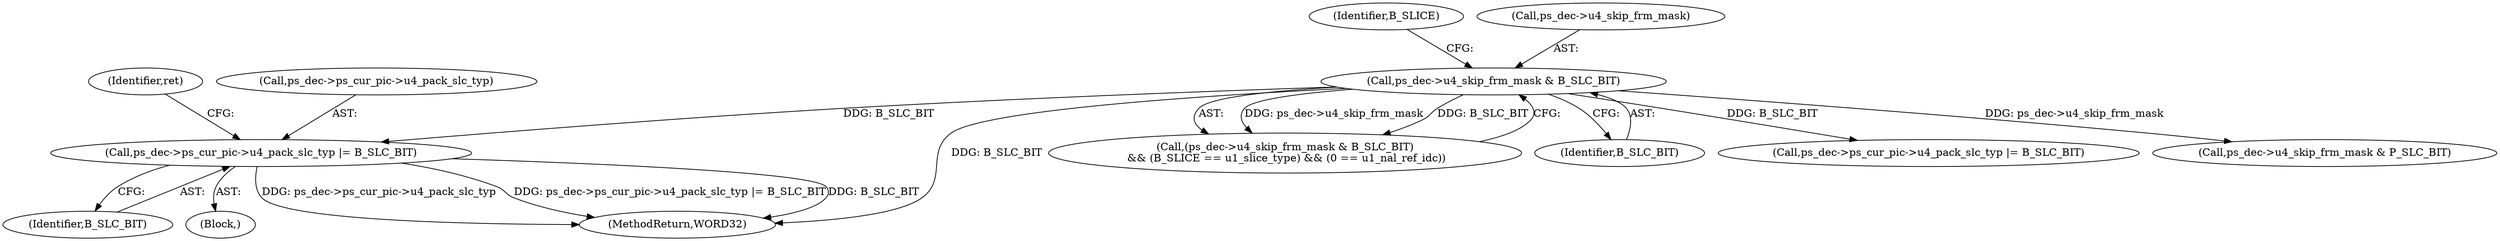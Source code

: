 digraph "0_Android_a78887bcffbc2995cf9ed72e0697acf560875e9e_2@pointer" {
"1002463" [label="(Call,ps_dec->ps_cur_pic->u4_pack_slc_typ |= B_SLC_BIT)"];
"1001788" [label="(Call,ps_dec->u4_skip_frm_mask & B_SLC_BIT)"];
"1002471" [label="(Identifier,ret)"];
"1002464" [label="(Call,ps_dec->ps_cur_pic->u4_pack_slc_typ)"];
"1001787" [label="(Call,(ps_dec->u4_skip_frm_mask & B_SLC_BIT)\n && (B_SLICE == u1_slice_type) && (0 == u1_nal_ref_idc))"];
"1002463" [label="(Call,ps_dec->ps_cur_pic->u4_pack_slc_typ |= B_SLC_BIT)"];
"1001795" [label="(Identifier,B_SLICE)"];
"1001789" [label="(Call,ps_dec->u4_skip_frm_mask)"];
"1002469" [label="(Identifier,B_SLC_BIT)"];
"1001788" [label="(Call,ps_dec->u4_skip_frm_mask & B_SLC_BIT)"];
"1001792" [label="(Identifier,B_SLC_BIT)"];
"1001818" [label="(Call,ps_dec->ps_cur_pic->u4_pack_slc_typ |= B_SLC_BIT)"];
"1002462" [label="(Block,)"];
"1002570" [label="(MethodReturn,WORD32)"];
"1001803" [label="(Call,ps_dec->u4_skip_frm_mask & P_SLC_BIT)"];
"1002463" -> "1002462"  [label="AST: "];
"1002463" -> "1002469"  [label="CFG: "];
"1002464" -> "1002463"  [label="AST: "];
"1002469" -> "1002463"  [label="AST: "];
"1002471" -> "1002463"  [label="CFG: "];
"1002463" -> "1002570"  [label="DDG: ps_dec->ps_cur_pic->u4_pack_slc_typ"];
"1002463" -> "1002570"  [label="DDG: ps_dec->ps_cur_pic->u4_pack_slc_typ |= B_SLC_BIT"];
"1002463" -> "1002570"  [label="DDG: B_SLC_BIT"];
"1001788" -> "1002463"  [label="DDG: B_SLC_BIT"];
"1001788" -> "1001787"  [label="AST: "];
"1001788" -> "1001792"  [label="CFG: "];
"1001789" -> "1001788"  [label="AST: "];
"1001792" -> "1001788"  [label="AST: "];
"1001795" -> "1001788"  [label="CFG: "];
"1001787" -> "1001788"  [label="CFG: "];
"1001788" -> "1002570"  [label="DDG: B_SLC_BIT"];
"1001788" -> "1001787"  [label="DDG: ps_dec->u4_skip_frm_mask"];
"1001788" -> "1001787"  [label="DDG: B_SLC_BIT"];
"1001788" -> "1001803"  [label="DDG: ps_dec->u4_skip_frm_mask"];
"1001788" -> "1001818"  [label="DDG: B_SLC_BIT"];
}
